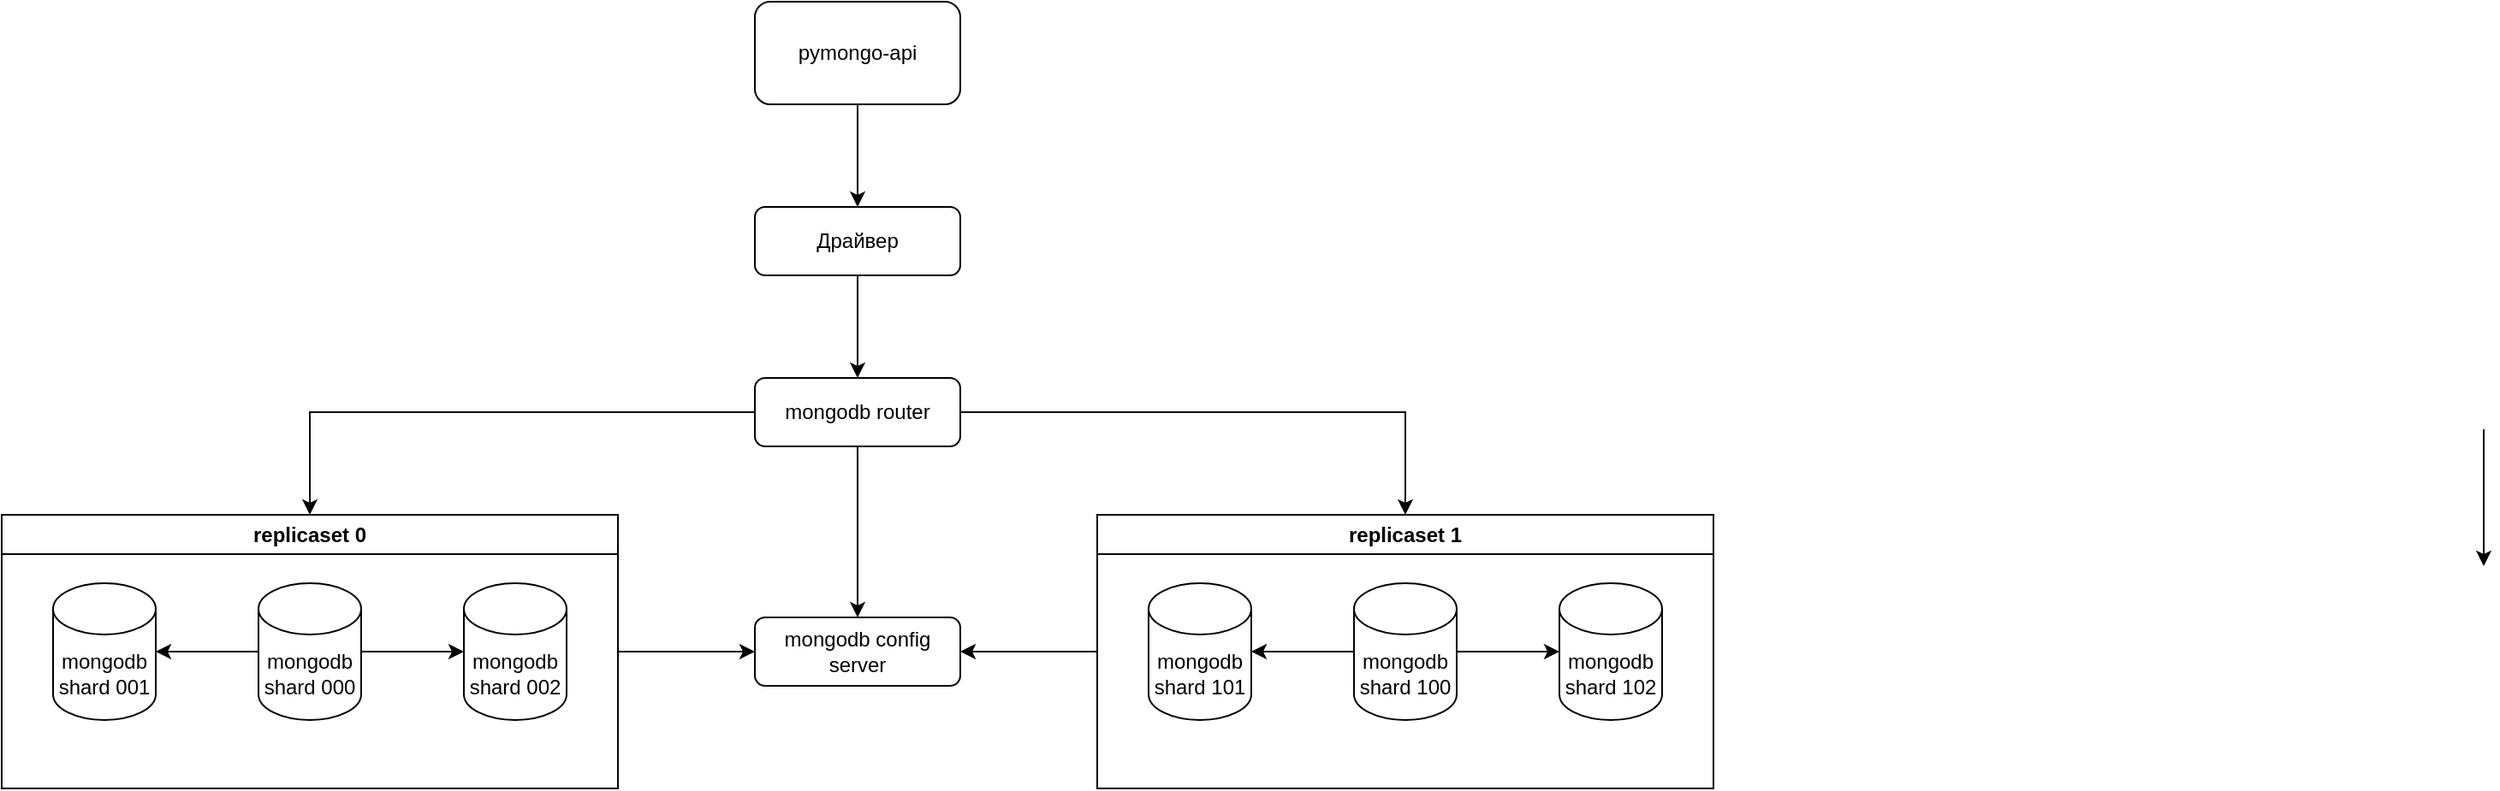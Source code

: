 <mxfile version="26.1.1">
  <diagram name="Page-1" id="-H_mtQnk-PTXWXPvYvuk">
    <mxGraphModel dx="954" dy="727" grid="1" gridSize="10" guides="1" tooltips="1" connect="1" arrows="1" fold="1" page="1" pageScale="1" pageWidth="1169" pageHeight="827" math="0" shadow="0">
      <root>
        <mxCell id="0" />
        <mxCell id="1" parent="0" />
        <mxCell id="k_xwfJecmbTnGhpivg_c-1" style="edgeStyle=orthogonalEdgeStyle;rounded=0;orthogonalLoop=1;jettySize=auto;html=1;exitX=0.5;exitY=1;exitDx=0;exitDy=0;entryX=0.5;entryY=0;entryDx=0;entryDy=0;" parent="1" source="zA23MoTUsTF4_91t8viU-3" target="dbREd8kYVU3tzgiQIXqs-3" edge="1">
          <mxGeometry relative="1" as="geometry" />
        </mxCell>
        <mxCell id="zA23MoTUsTF4_91t8viU-3" value="pymongo-api" style="rounded=1;whiteSpace=wrap;html=1;" parent="1" vertex="1">
          <mxGeometry x="480" y="180" width="120" height="60" as="geometry" />
        </mxCell>
        <mxCell id="dbREd8kYVU3tzgiQIXqs-1" value="mongodb shard 000" style="shape=cylinder3;whiteSpace=wrap;html=1;boundedLbl=1;backgroundOutline=1;size=15;" parent="1" vertex="1">
          <mxGeometry x="190" y="520" width="60" height="80" as="geometry" />
        </mxCell>
        <mxCell id="_al5clU8z6GfftOGp_AF-12" value="" style="edgeStyle=orthogonalEdgeStyle;rounded=0;orthogonalLoop=1;jettySize=auto;html=1;" parent="1" source="dbREd8kYVU3tzgiQIXqs-2" target="_al5clU8z6GfftOGp_AF-4" edge="1">
          <mxGeometry relative="1" as="geometry" />
        </mxCell>
        <mxCell id="dbREd8kYVU3tzgiQIXqs-2" value="mongodb shard 100" style="shape=cylinder3;whiteSpace=wrap;html=1;boundedLbl=1;backgroundOutline=1;size=15;" parent="1" vertex="1">
          <mxGeometry x="830" y="520" width="60" height="80" as="geometry" />
        </mxCell>
        <mxCell id="AS32IQcmRUs63zj48uzP-3" style="edgeStyle=orthogonalEdgeStyle;rounded=0;orthogonalLoop=1;jettySize=auto;html=1;exitX=0.5;exitY=1;exitDx=0;exitDy=0;entryX=0.5;entryY=0;entryDx=0;entryDy=0;" edge="1" parent="1" source="dbREd8kYVU3tzgiQIXqs-3" target="dbREd8kYVU3tzgiQIXqs-5">
          <mxGeometry relative="1" as="geometry" />
        </mxCell>
        <mxCell id="dbREd8kYVU3tzgiQIXqs-3" value="Драйвер" style="rounded=1;whiteSpace=wrap;html=1;" parent="1" vertex="1">
          <mxGeometry x="480" y="300" width="120" height="40" as="geometry" />
        </mxCell>
        <mxCell id="AS32IQcmRUs63zj48uzP-5" style="edgeStyle=orthogonalEdgeStyle;rounded=0;orthogonalLoop=1;jettySize=auto;html=1;exitX=1;exitY=0.5;exitDx=0;exitDy=0;entryX=0.5;entryY=0;entryDx=0;entryDy=0;" edge="1" parent="1" source="dbREd8kYVU3tzgiQIXqs-5" target="pXJ7bdGz6Sk2BNIV2tW--5">
          <mxGeometry relative="1" as="geometry" />
        </mxCell>
        <mxCell id="AS32IQcmRUs63zj48uzP-6" style="edgeStyle=orthogonalEdgeStyle;rounded=0;orthogonalLoop=1;jettySize=auto;html=1;exitX=0;exitY=0.5;exitDx=0;exitDy=0;entryX=0.5;entryY=0;entryDx=0;entryDy=0;" edge="1" parent="1" source="dbREd8kYVU3tzgiQIXqs-5" target="pXJ7bdGz6Sk2BNIV2tW--1">
          <mxGeometry relative="1" as="geometry" />
        </mxCell>
        <mxCell id="AS32IQcmRUs63zj48uzP-7" style="edgeStyle=orthogonalEdgeStyle;rounded=0;orthogonalLoop=1;jettySize=auto;html=1;exitX=0.5;exitY=1;exitDx=0;exitDy=0;" edge="1" parent="1" source="dbREd8kYVU3tzgiQIXqs-5" target="dbREd8kYVU3tzgiQIXqs-7">
          <mxGeometry relative="1" as="geometry" />
        </mxCell>
        <mxCell id="dbREd8kYVU3tzgiQIXqs-5" value="mongodb router" style="rounded=1;whiteSpace=wrap;html=1;" parent="1" vertex="1">
          <mxGeometry x="480" y="400" width="120" height="40" as="geometry" />
        </mxCell>
        <mxCell id="dbREd8kYVU3tzgiQIXqs-13" style="edgeStyle=orthogonalEdgeStyle;rounded=0;orthogonalLoop=1;jettySize=auto;html=1;exitX=0.5;exitY=1;exitDx=0;exitDy=0;" parent="1" edge="1">
          <mxGeometry relative="1" as="geometry">
            <mxPoint x="1490" y="430" as="sourcePoint" />
            <mxPoint x="1490" y="510" as="targetPoint" />
          </mxGeometry>
        </mxCell>
        <mxCell id="dbREd8kYVU3tzgiQIXqs-7" value="mongodb config server" style="rounded=1;whiteSpace=wrap;html=1;" parent="1" vertex="1">
          <mxGeometry x="480" y="540" width="120" height="40" as="geometry" />
        </mxCell>
        <mxCell id="_al5clU8z6GfftOGp_AF-1" value="mongodb shard 001" style="shape=cylinder3;whiteSpace=wrap;html=1;boundedLbl=1;backgroundOutline=1;size=15;" parent="1" vertex="1">
          <mxGeometry x="70" y="520" width="60" height="80" as="geometry" />
        </mxCell>
        <mxCell id="_al5clU8z6GfftOGp_AF-2" value="mongodb shard 002" style="shape=cylinder3;whiteSpace=wrap;html=1;boundedLbl=1;backgroundOutline=1;size=15;" parent="1" vertex="1">
          <mxGeometry x="310" y="520" width="60" height="80" as="geometry" />
        </mxCell>
        <mxCell id="_al5clU8z6GfftOGp_AF-3" value="mongodb shard 101" style="shape=cylinder3;whiteSpace=wrap;html=1;boundedLbl=1;backgroundOutline=1;size=15;" parent="1" vertex="1">
          <mxGeometry x="710" y="520" width="60" height="80" as="geometry" />
        </mxCell>
        <mxCell id="_al5clU8z6GfftOGp_AF-4" value="mongodb shard 102" style="shape=cylinder3;whiteSpace=wrap;html=1;boundedLbl=1;backgroundOutline=1;size=15;" parent="1" vertex="1">
          <mxGeometry x="950" y="520" width="60" height="80" as="geometry" />
        </mxCell>
        <mxCell id="_al5clU8z6GfftOGp_AF-9" style="edgeStyle=orthogonalEdgeStyle;rounded=0;orthogonalLoop=1;jettySize=auto;html=1;exitX=0;exitY=0.5;exitDx=0;exitDy=0;exitPerimeter=0;entryX=1;entryY=0.5;entryDx=0;entryDy=0;entryPerimeter=0;" parent="1" source="dbREd8kYVU3tzgiQIXqs-1" target="_al5clU8z6GfftOGp_AF-1" edge="1">
          <mxGeometry relative="1" as="geometry" />
        </mxCell>
        <mxCell id="_al5clU8z6GfftOGp_AF-10" style="edgeStyle=orthogonalEdgeStyle;rounded=0;orthogonalLoop=1;jettySize=auto;html=1;exitX=1;exitY=0.5;exitDx=0;exitDy=0;exitPerimeter=0;entryX=0;entryY=0.5;entryDx=0;entryDy=0;entryPerimeter=0;" parent="1" source="dbREd8kYVU3tzgiQIXqs-1" target="_al5clU8z6GfftOGp_AF-2" edge="1">
          <mxGeometry relative="1" as="geometry" />
        </mxCell>
        <mxCell id="_al5clU8z6GfftOGp_AF-11" style="edgeStyle=orthogonalEdgeStyle;rounded=0;orthogonalLoop=1;jettySize=auto;html=1;exitX=0;exitY=0.5;exitDx=0;exitDy=0;exitPerimeter=0;entryX=1;entryY=0.5;entryDx=0;entryDy=0;entryPerimeter=0;" parent="1" source="dbREd8kYVU3tzgiQIXqs-2" target="_al5clU8z6GfftOGp_AF-3" edge="1">
          <mxGeometry relative="1" as="geometry" />
        </mxCell>
        <mxCell id="AS32IQcmRUs63zj48uzP-8" style="edgeStyle=orthogonalEdgeStyle;rounded=0;orthogonalLoop=1;jettySize=auto;html=1;exitX=1;exitY=0.5;exitDx=0;exitDy=0;entryX=0;entryY=0.5;entryDx=0;entryDy=0;" edge="1" parent="1" source="pXJ7bdGz6Sk2BNIV2tW--1" target="dbREd8kYVU3tzgiQIXqs-7">
          <mxGeometry relative="1" as="geometry" />
        </mxCell>
        <mxCell id="pXJ7bdGz6Sk2BNIV2tW--1" value="replicaset 0" style="swimlane;whiteSpace=wrap;html=1;" parent="1" vertex="1">
          <mxGeometry x="40" y="480" width="360" height="160" as="geometry" />
        </mxCell>
        <mxCell id="AS32IQcmRUs63zj48uzP-9" style="edgeStyle=orthogonalEdgeStyle;rounded=0;orthogonalLoop=1;jettySize=auto;html=1;exitX=0;exitY=0.5;exitDx=0;exitDy=0;entryX=1;entryY=0.5;entryDx=0;entryDy=0;" edge="1" parent="1" source="pXJ7bdGz6Sk2BNIV2tW--5" target="dbREd8kYVU3tzgiQIXqs-7">
          <mxGeometry relative="1" as="geometry" />
        </mxCell>
        <mxCell id="pXJ7bdGz6Sk2BNIV2tW--5" value="replicaset 1" style="swimlane;whiteSpace=wrap;html=1;" parent="1" vertex="1">
          <mxGeometry x="680" y="480" width="360" height="160" as="geometry" />
        </mxCell>
      </root>
    </mxGraphModel>
  </diagram>
</mxfile>
